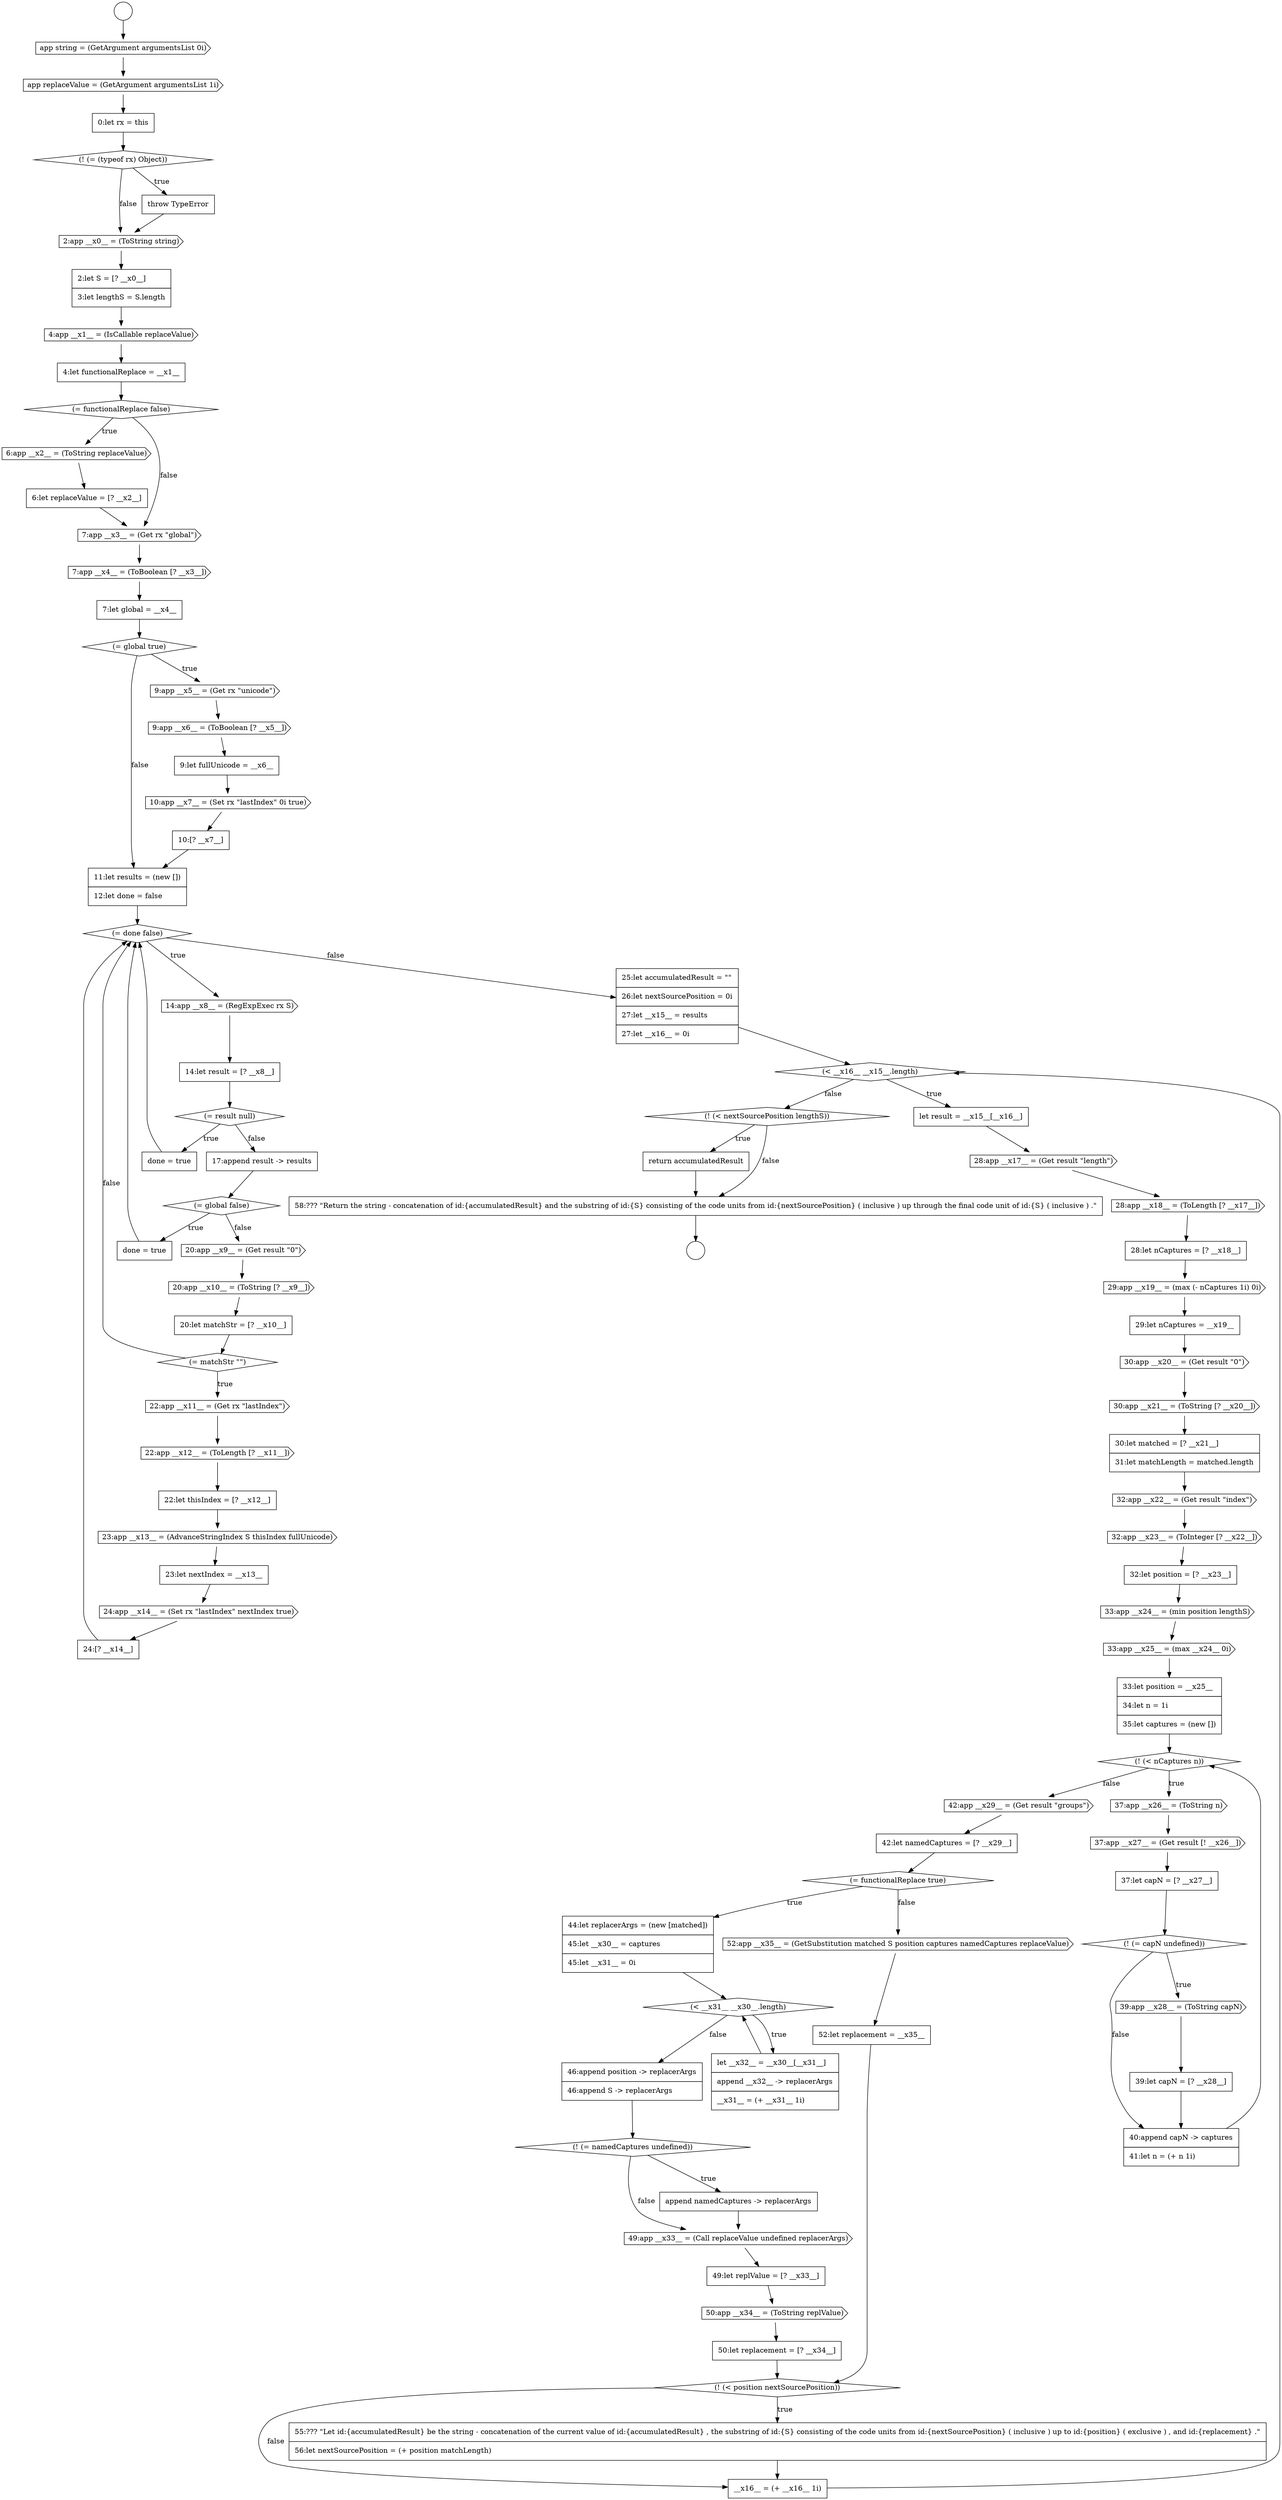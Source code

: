 digraph {
  node5 [shape=diamond, label=<<font color="black">(! (= (typeof rx) Object))</font>> color="black" fillcolor="white" style=filled]
  node84 [shape=none, margin=0, label=<<font color="black">
    <table border="0" cellborder="1" cellspacing="0" cellpadding="10">
      <tr><td align="left">55:??? &quot;Let id:{accumulatedResult} be the string - concatenation of the current value of id:{accumulatedResult} , the substring of id:{S} consisting of the code units from id:{nextSourcePosition} ( inclusive ) up to id:{position} ( exclusive ) , and id:{replacement} .&quot;</td></tr>
      <tr><td align="left">56:let nextSourcePosition = (+ position matchLength)</td></tr>
    </table>
  </font>> color="black" fillcolor="white" style=filled]
  node65 [shape=cds, label=<<font color="black">39:app __x28__ = (ToString capN)</font>> color="black" fillcolor="white" style=filled]
  node77 [shape=cds, label=<<font color="black">49:app __x33__ = (Call replaceValue undefined replacerArgs)</font>> color="black" fillcolor="white" style=filled]
  node66 [shape=none, margin=0, label=<<font color="black">
    <table border="0" cellborder="1" cellspacing="0" cellpadding="10">
      <tr><td align="left">39:let capN = [? __x28__]</td></tr>
    </table>
  </font>> color="black" fillcolor="white" style=filled]
  node87 [shape=none, margin=0, label=<<font color="black">
    <table border="0" cellborder="1" cellspacing="0" cellpadding="10">
      <tr><td align="left">return accumulatedResult</td></tr>
    </table>
  </font>> color="black" fillcolor="white" style=filled]
  node83 [shape=diamond, label=<<font color="black">(! (&lt; position nextSourcePosition))</font>> color="black" fillcolor="white" style=filled]
  node69 [shape=none, margin=0, label=<<font color="black">
    <table border="0" cellborder="1" cellspacing="0" cellpadding="10">
      <tr><td align="left">42:let namedCaptures = [? __x29__]</td></tr>
    </table>
  </font>> color="black" fillcolor="white" style=filled]
  node0 [shape=circle label=" " color="black" fillcolor="white" style=filled]
  node88 [shape=none, margin=0, label=<<font color="black">
    <table border="0" cellborder="1" cellspacing="0" cellpadding="10">
      <tr><td align="left">58:??? &quot;Return the string - concatenation of id:{accumulatedResult} and the substring of id:{S} consisting of the code units from id:{nextSourcePosition} ( inclusive ) up through the final code unit of id:{S} ( inclusive ) .&quot;</td></tr>
    </table>
  </font>> color="black" fillcolor="white" style=filled]
  node10 [shape=none, margin=0, label=<<font color="black">
    <table border="0" cellborder="1" cellspacing="0" cellpadding="10">
      <tr><td align="left">4:let functionalReplace = __x1__</td></tr>
    </table>
  </font>> color="black" fillcolor="white" style=filled]
  node56 [shape=none, margin=0, label=<<font color="black">
    <table border="0" cellborder="1" cellspacing="0" cellpadding="10">
      <tr><td align="left">32:let position = [? __x23__]</td></tr>
    </table>
  </font>> color="black" fillcolor="white" style=filled]
  node42 [shape=none, margin=0, label=<<font color="black">
    <table border="0" cellborder="1" cellspacing="0" cellpadding="10">
      <tr><td align="left">24:[? __x14__]</td></tr>
    </table>
  </font>> color="black" fillcolor="white" style=filled]
  node24 [shape=diamond, label=<<font color="black">(= done false)</font>> color="black" fillcolor="white" style=filled]
  node37 [shape=cds, label=<<font color="black">22:app __x12__ = (ToLength [? __x11__])</font>> color="black" fillcolor="white" style=filled]
  node25 [shape=cds, label=<<font color="black">14:app __x8__ = (RegExpExec rx S)</font>> color="black" fillcolor="white" style=filled]
  node52 [shape=cds, label=<<font color="black">30:app __x21__ = (ToString [? __x20__])</font>> color="black" fillcolor="white" style=filled]
  node14 [shape=cds, label=<<font color="black">7:app __x3__ = (Get rx &quot;global&quot;)</font>> color="black" fillcolor="white" style=filled]
  node20 [shape=none, margin=0, label=<<font color="black">
    <table border="0" cellborder="1" cellspacing="0" cellpadding="10">
      <tr><td align="left">9:let fullUnicode = __x6__</td></tr>
    </table>
  </font>> color="black" fillcolor="white" style=filled]
  node46 [shape=cds, label=<<font color="black">28:app __x17__ = (Get result &quot;length&quot;)</font>> color="black" fillcolor="white" style=filled]
  node57 [shape=cds, label=<<font color="black">33:app __x24__ = (min position lengthS)</font>> color="black" fillcolor="white" style=filled]
  node78 [shape=none, margin=0, label=<<font color="black">
    <table border="0" cellborder="1" cellspacing="0" cellpadding="10">
      <tr><td align="left">49:let replValue = [? __x33__]</td></tr>
    </table>
  </font>> color="black" fillcolor="white" style=filled]
  node29 [shape=none, margin=0, label=<<font color="black">
    <table border="0" cellborder="1" cellspacing="0" cellpadding="10">
      <tr><td align="left">17:append result -&gt; results</td></tr>
    </table>
  </font>> color="black" fillcolor="white" style=filled]
  node61 [shape=cds, label=<<font color="black">37:app __x26__ = (ToString n)</font>> color="black" fillcolor="white" style=filled]
  node1 [shape=circle label=" " color="black" fillcolor="white" style=filled]
  node74 [shape=none, margin=0, label=<<font color="black">
    <table border="0" cellborder="1" cellspacing="0" cellpadding="10">
      <tr><td align="left">46:append position -&gt; replacerArgs</td></tr>
      <tr><td align="left">46:append S -&gt; replacerArgs</td></tr>
    </table>
  </font>> color="black" fillcolor="white" style=filled]
  node6 [shape=none, margin=0, label=<<font color="black">
    <table border="0" cellborder="1" cellspacing="0" cellpadding="10">
      <tr><td align="left">throw TypeError</td></tr>
    </table>
  </font>> color="black" fillcolor="white" style=filled]
  node60 [shape=diamond, label=<<font color="black">(! (&lt; nCaptures n))</font>> color="black" fillcolor="white" style=filled]
  node85 [shape=none, margin=0, label=<<font color="black">
    <table border="0" cellborder="1" cellspacing="0" cellpadding="10">
      <tr><td align="left">__x16__ = (+ __x16__ 1i)</td></tr>
    </table>
  </font>> color="black" fillcolor="white" style=filled]
  node70 [shape=diamond, label=<<font color="black">(= functionalReplace true)</font>> color="black" fillcolor="white" style=filled]
  node21 [shape=cds, label=<<font color="black">10:app __x7__ = (Set rx &quot;lastIndex&quot; 0i true)</font>> color="black" fillcolor="white" style=filled]
  node33 [shape=cds, label=<<font color="black">20:app __x10__ = (ToString [? __x9__])</font>> color="black" fillcolor="white" style=filled]
  node28 [shape=none, margin=0, label=<<font color="black">
    <table border="0" cellborder="1" cellspacing="0" cellpadding="10">
      <tr><td align="left">done = true</td></tr>
    </table>
  </font>> color="black" fillcolor="white" style=filled]
  node38 [shape=none, margin=0, label=<<font color="black">
    <table border="0" cellborder="1" cellspacing="0" cellpadding="10">
      <tr><td align="left">22:let thisIndex = [? __x12__]</td></tr>
    </table>
  </font>> color="black" fillcolor="white" style=filled]
  node9 [shape=cds, label=<<font color="black">4:app __x1__ = (IsCallable replaceValue)</font>> color="black" fillcolor="white" style=filled]
  node53 [shape=none, margin=0, label=<<font color="black">
    <table border="0" cellborder="1" cellspacing="0" cellpadding="10">
      <tr><td align="left">30:let matched = [? __x21__]</td></tr>
      <tr><td align="left">31:let matchLength = matched.length</td></tr>
    </table>
  </font>> color="black" fillcolor="white" style=filled]
  node13 [shape=none, margin=0, label=<<font color="black">
    <table border="0" cellborder="1" cellspacing="0" cellpadding="10">
      <tr><td align="left">6:let replaceValue = [? __x2__]</td></tr>
    </table>
  </font>> color="black" fillcolor="white" style=filled]
  node41 [shape=cds, label=<<font color="black">24:app __x14__ = (Set rx &quot;lastIndex&quot; nextIndex true)</font>> color="black" fillcolor="white" style=filled]
  node73 [shape=none, margin=0, label=<<font color="black">
    <table border="0" cellborder="1" cellspacing="0" cellpadding="10">
      <tr><td align="left">let __x32__ = __x30__[__x31__]</td></tr>
      <tr><td align="left">append __x32__ -&gt; replacerArgs</td></tr>
      <tr><td align="left">__x31__ = (+ __x31__ 1i)</td></tr>
    </table>
  </font>> color="black" fillcolor="white" style=filled]
  node2 [shape=cds, label=<<font color="black">app string = (GetArgument argumentsList 0i)</font>> color="black" fillcolor="white" style=filled]
  node45 [shape=none, margin=0, label=<<font color="black">
    <table border="0" cellborder="1" cellspacing="0" cellpadding="10">
      <tr><td align="left">let result = __x15__[__x16__]</td></tr>
    </table>
  </font>> color="black" fillcolor="white" style=filled]
  node64 [shape=diamond, label=<<font color="black">(! (= capN undefined))</font>> color="black" fillcolor="white" style=filled]
  node17 [shape=diamond, label=<<font color="black">(= global true)</font>> color="black" fillcolor="white" style=filled]
  node32 [shape=cds, label=<<font color="black">20:app __x9__ = (Get result &quot;0&quot;)</font>> color="black" fillcolor="white" style=filled]
  node34 [shape=none, margin=0, label=<<font color="black">
    <table border="0" cellborder="1" cellspacing="0" cellpadding="10">
      <tr><td align="left">20:let matchStr = [? __x10__]</td></tr>
    </table>
  </font>> color="black" fillcolor="white" style=filled]
  node22 [shape=none, margin=0, label=<<font color="black">
    <table border="0" cellborder="1" cellspacing="0" cellpadding="10">
      <tr><td align="left">10:[? __x7__]</td></tr>
    </table>
  </font>> color="black" fillcolor="white" style=filled]
  node44 [shape=diamond, label=<<font color="black">(&lt; __x16__ __x15__.length)</font>> color="black" fillcolor="white" style=filled]
  node59 [shape=none, margin=0, label=<<font color="black">
    <table border="0" cellborder="1" cellspacing="0" cellpadding="10">
      <tr><td align="left">33:let position = __x25__</td></tr>
      <tr><td align="left">34:let n = 1i</td></tr>
      <tr><td align="left">35:let captures = (new [])</td></tr>
    </table>
  </font>> color="black" fillcolor="white" style=filled]
  node27 [shape=diamond, label=<<font color="black">(= result null)</font>> color="black" fillcolor="white" style=filled]
  node71 [shape=none, margin=0, label=<<font color="black">
    <table border="0" cellborder="1" cellspacing="0" cellpadding="10">
      <tr><td align="left">44:let replacerArgs = (new [matched])</td></tr>
      <tr><td align="left">45:let __x30__ = captures</td></tr>
      <tr><td align="left">45:let __x31__ = 0i</td></tr>
    </table>
  </font>> color="black" fillcolor="white" style=filled]
  node12 [shape=cds, label=<<font color="black">6:app __x2__ = (ToString replaceValue)</font>> color="black" fillcolor="white" style=filled]
  node54 [shape=cds, label=<<font color="black">32:app __x22__ = (Get result &quot;index&quot;)</font>> color="black" fillcolor="white" style=filled]
  node49 [shape=cds, label=<<font color="black">29:app __x19__ = (max (- nCaptures 1i) 0i)</font>> color="black" fillcolor="white" style=filled]
  node86 [shape=diamond, label=<<font color="black">(! (&lt; nextSourcePosition lengthS))</font>> color="black" fillcolor="white" style=filled]
  node81 [shape=cds, label=<<font color="black">52:app __x35__ = (GetSubstitution matched S position captures namedCaptures replaceValue)</font>> color="black" fillcolor="white" style=filled]
  node76 [shape=none, margin=0, label=<<font color="black">
    <table border="0" cellborder="1" cellspacing="0" cellpadding="10">
      <tr><td align="left">append namedCaptures -&gt; replacerArgs</td></tr>
    </table>
  </font>> color="black" fillcolor="white" style=filled]
  node7 [shape=cds, label=<<font color="black">2:app __x0__ = (ToString string)</font>> color="black" fillcolor="white" style=filled]
  node39 [shape=cds, label=<<font color="black">23:app __x13__ = (AdvanceStringIndex S thisIndex fullUnicode)</font>> color="black" fillcolor="white" style=filled]
  node3 [shape=cds, label=<<font color="black">app replaceValue = (GetArgument argumentsList 1i)</font>> color="black" fillcolor="white" style=filled]
  node80 [shape=none, margin=0, label=<<font color="black">
    <table border="0" cellborder="1" cellspacing="0" cellpadding="10">
      <tr><td align="left">50:let replacement = [? __x34__]</td></tr>
    </table>
  </font>> color="black" fillcolor="white" style=filled]
  node35 [shape=diamond, label=<<font color="black">(= matchStr &quot;&quot;)</font>> color="black" fillcolor="white" style=filled]
  node48 [shape=none, margin=0, label=<<font color="black">
    <table border="0" cellborder="1" cellspacing="0" cellpadding="10">
      <tr><td align="left">28:let nCaptures = [? __x18__]</td></tr>
    </table>
  </font>> color="black" fillcolor="white" style=filled]
  node63 [shape=none, margin=0, label=<<font color="black">
    <table border="0" cellborder="1" cellspacing="0" cellpadding="10">
      <tr><td align="left">37:let capN = [? __x27__]</td></tr>
    </table>
  </font>> color="black" fillcolor="white" style=filled]
  node18 [shape=cds, label=<<font color="black">9:app __x5__ = (Get rx &quot;unicode&quot;)</font>> color="black" fillcolor="white" style=filled]
  node50 [shape=none, margin=0, label=<<font color="black">
    <table border="0" cellborder="1" cellspacing="0" cellpadding="10">
      <tr><td align="left">29:let nCaptures = __x19__</td></tr>
    </table>
  </font>> color="black" fillcolor="white" style=filled]
  node67 [shape=none, margin=0, label=<<font color="black">
    <table border="0" cellborder="1" cellspacing="0" cellpadding="10">
      <tr><td align="left">40:append capN -&gt; captures</td></tr>
      <tr><td align="left">41:let n = (+ n 1i)</td></tr>
    </table>
  </font>> color="black" fillcolor="white" style=filled]
  node16 [shape=none, margin=0, label=<<font color="black">
    <table border="0" cellborder="1" cellspacing="0" cellpadding="10">
      <tr><td align="left">7:let global = __x4__</td></tr>
    </table>
  </font>> color="black" fillcolor="white" style=filled]
  node31 [shape=none, margin=0, label=<<font color="black">
    <table border="0" cellborder="1" cellspacing="0" cellpadding="10">
      <tr><td align="left">done = true</td></tr>
    </table>
  </font>> color="black" fillcolor="white" style=filled]
  node11 [shape=diamond, label=<<font color="black">(= functionalReplace false)</font>> color="black" fillcolor="white" style=filled]
  node72 [shape=diamond, label=<<font color="black">(&lt; __x31__ __x30__.length)</font>> color="black" fillcolor="white" style=filled]
  node43 [shape=none, margin=0, label=<<font color="black">
    <table border="0" cellborder="1" cellspacing="0" cellpadding="10">
      <tr><td align="left">25:let accumulatedResult = &quot;&quot;</td></tr>
      <tr><td align="left">26:let nextSourcePosition = 0i</td></tr>
      <tr><td align="left">27:let __x15__ = results</td></tr>
      <tr><td align="left">27:let __x16__ = 0i</td></tr>
    </table>
  </font>> color="black" fillcolor="white" style=filled]
  node40 [shape=none, margin=0, label=<<font color="black">
    <table border="0" cellborder="1" cellspacing="0" cellpadding="10">
      <tr><td align="left">23:let nextIndex = __x13__</td></tr>
    </table>
  </font>> color="black" fillcolor="white" style=filled]
  node26 [shape=none, margin=0, label=<<font color="black">
    <table border="0" cellborder="1" cellspacing="0" cellpadding="10">
      <tr><td align="left">14:let result = [? __x8__]</td></tr>
    </table>
  </font>> color="black" fillcolor="white" style=filled]
  node55 [shape=cds, label=<<font color="black">32:app __x23__ = (ToInteger [? __x22__])</font>> color="black" fillcolor="white" style=filled]
  node23 [shape=none, margin=0, label=<<font color="black">
    <table border="0" cellborder="1" cellspacing="0" cellpadding="10">
      <tr><td align="left">11:let results = (new [])</td></tr>
      <tr><td align="left">12:let done = false</td></tr>
    </table>
  </font>> color="black" fillcolor="white" style=filled]
  node8 [shape=none, margin=0, label=<<font color="black">
    <table border="0" cellborder="1" cellspacing="0" cellpadding="10">
      <tr><td align="left">2:let S = [? __x0__]</td></tr>
      <tr><td align="left">3:let lengthS = S.length</td></tr>
    </table>
  </font>> color="black" fillcolor="white" style=filled]
  node75 [shape=diamond, label=<<font color="black">(! (= namedCaptures undefined))</font>> color="black" fillcolor="white" style=filled]
  node58 [shape=cds, label=<<font color="black">33:app __x25__ = (max __x24__ 0i)</font>> color="black" fillcolor="white" style=filled]
  node82 [shape=none, margin=0, label=<<font color="black">
    <table border="0" cellborder="1" cellspacing="0" cellpadding="10">
      <tr><td align="left">52:let replacement = __x35__</td></tr>
    </table>
  </font>> color="black" fillcolor="white" style=filled]
  node36 [shape=cds, label=<<font color="black">22:app __x11__ = (Get rx &quot;lastIndex&quot;)</font>> color="black" fillcolor="white" style=filled]
  node30 [shape=diamond, label=<<font color="black">(= global false)</font>> color="black" fillcolor="white" style=filled]
  node51 [shape=cds, label=<<font color="black">30:app __x20__ = (Get result &quot;0&quot;)</font>> color="black" fillcolor="white" style=filled]
  node19 [shape=cds, label=<<font color="black">9:app __x6__ = (ToBoolean [? __x5__])</font>> color="black" fillcolor="white" style=filled]
  node4 [shape=none, margin=0, label=<<font color="black">
    <table border="0" cellborder="1" cellspacing="0" cellpadding="10">
      <tr><td align="left">0:let rx = this</td></tr>
    </table>
  </font>> color="black" fillcolor="white" style=filled]
  node79 [shape=cds, label=<<font color="black">50:app __x34__ = (ToString replValue)</font>> color="black" fillcolor="white" style=filled]
  node47 [shape=cds, label=<<font color="black">28:app __x18__ = (ToLength [? __x17__])</font>> color="black" fillcolor="white" style=filled]
  node15 [shape=cds, label=<<font color="black">7:app __x4__ = (ToBoolean [? __x3__])</font>> color="black" fillcolor="white" style=filled]
  node68 [shape=cds, label=<<font color="black">42:app __x29__ = (Get result &quot;groups&quot;)</font>> color="black" fillcolor="white" style=filled]
  node62 [shape=cds, label=<<font color="black">37:app __x27__ = (Get result [! __x26__])</font>> color="black" fillcolor="white" style=filled]
  node66 -> node67 [ color="black"]
  node71 -> node72 [ color="black"]
  node28 -> node24 [ color="black"]
  node69 -> node70 [ color="black"]
  node53 -> node54 [ color="black"]
  node63 -> node64 [ color="black"]
  node75 -> node76 [label=<<font color="black">true</font>> color="black"]
  node75 -> node77 [label=<<font color="black">false</font>> color="black"]
  node3 -> node4 [ color="black"]
  node61 -> node62 [ color="black"]
  node24 -> node25 [label=<<font color="black">true</font>> color="black"]
  node24 -> node43 [label=<<font color="black">false</font>> color="black"]
  node44 -> node45 [label=<<font color="black">true</font>> color="black"]
  node44 -> node86 [label=<<font color="black">false</font>> color="black"]
  node29 -> node30 [ color="black"]
  node42 -> node24 [ color="black"]
  node39 -> node40 [ color="black"]
  node7 -> node8 [ color="black"]
  node54 -> node55 [ color="black"]
  node34 -> node35 [ color="black"]
  node18 -> node19 [ color="black"]
  node2 -> node3 [ color="black"]
  node15 -> node16 [ color="black"]
  node55 -> node56 [ color="black"]
  node72 -> node73 [label=<<font color="black">true</font>> color="black"]
  node72 -> node74 [label=<<font color="black">false</font>> color="black"]
  node62 -> node63 [ color="black"]
  node19 -> node20 [ color="black"]
  node13 -> node14 [ color="black"]
  node57 -> node58 [ color="black"]
  node79 -> node80 [ color="black"]
  node12 -> node13 [ color="black"]
  node11 -> node12 [label=<<font color="black">true</font>> color="black"]
  node11 -> node14 [label=<<font color="black">false</font>> color="black"]
  node45 -> node46 [ color="black"]
  node0 -> node2 [ color="black"]
  node36 -> node37 [ color="black"]
  node22 -> node23 [ color="black"]
  node6 -> node7 [ color="black"]
  node76 -> node77 [ color="black"]
  node52 -> node53 [ color="black"]
  node84 -> node85 [ color="black"]
  node87 -> node88 [ color="black"]
  node43 -> node44 [ color="black"]
  node9 -> node10 [ color="black"]
  node85 -> node44 [ color="black"]
  node37 -> node38 [ color="black"]
  node68 -> node69 [ color="black"]
  node70 -> node71 [label=<<font color="black">true</font>> color="black"]
  node70 -> node81 [label=<<font color="black">false</font>> color="black"]
  node23 -> node24 [ color="black"]
  node14 -> node15 [ color="black"]
  node40 -> node41 [ color="black"]
  node30 -> node31 [label=<<font color="black">true</font>> color="black"]
  node30 -> node32 [label=<<font color="black">false</font>> color="black"]
  node17 -> node18 [label=<<font color="black">true</font>> color="black"]
  node17 -> node23 [label=<<font color="black">false</font>> color="black"]
  node77 -> node78 [ color="black"]
  node86 -> node87 [label=<<font color="black">true</font>> color="black"]
  node86 -> node88 [label=<<font color="black">false</font>> color="black"]
  node26 -> node27 [ color="black"]
  node27 -> node28 [label=<<font color="black">true</font>> color="black"]
  node27 -> node29 [label=<<font color="black">false</font>> color="black"]
  node31 -> node24 [ color="black"]
  node78 -> node79 [ color="black"]
  node10 -> node11 [ color="black"]
  node88 -> node1 [ color="black"]
  node47 -> node48 [ color="black"]
  node50 -> node51 [ color="black"]
  node4 -> node5 [ color="black"]
  node51 -> node52 [ color="black"]
  node25 -> node26 [ color="black"]
  node8 -> node9 [ color="black"]
  node21 -> node22 [ color="black"]
  node59 -> node60 [ color="black"]
  node20 -> node21 [ color="black"]
  node56 -> node57 [ color="black"]
  node64 -> node65 [label=<<font color="black">true</font>> color="black"]
  node64 -> node67 [label=<<font color="black">false</font>> color="black"]
  node5 -> node6 [label=<<font color="black">true</font>> color="black"]
  node5 -> node7 [label=<<font color="black">false</font>> color="black"]
  node60 -> node61 [label=<<font color="black">true</font>> color="black"]
  node60 -> node68 [label=<<font color="black">false</font>> color="black"]
  node67 -> node60 [ color="black"]
  node82 -> node83 [ color="black"]
  node16 -> node17 [ color="black"]
  node46 -> node47 [ color="black"]
  node73 -> node72 [ color="black"]
  node58 -> node59 [ color="black"]
  node65 -> node66 [ color="black"]
  node48 -> node49 [ color="black"]
  node49 -> node50 [ color="black"]
  node81 -> node82 [ color="black"]
  node38 -> node39 [ color="black"]
  node80 -> node83 [ color="black"]
  node74 -> node75 [ color="black"]
  node32 -> node33 [ color="black"]
  node35 -> node36 [label=<<font color="black">true</font>> color="black"]
  node35 -> node24 [label=<<font color="black">false</font>> color="black"]
  node33 -> node34 [ color="black"]
  node41 -> node42 [ color="black"]
  node83 -> node84 [label=<<font color="black">true</font>> color="black"]
  node83 -> node85 [label=<<font color="black">false</font>> color="black"]
}

